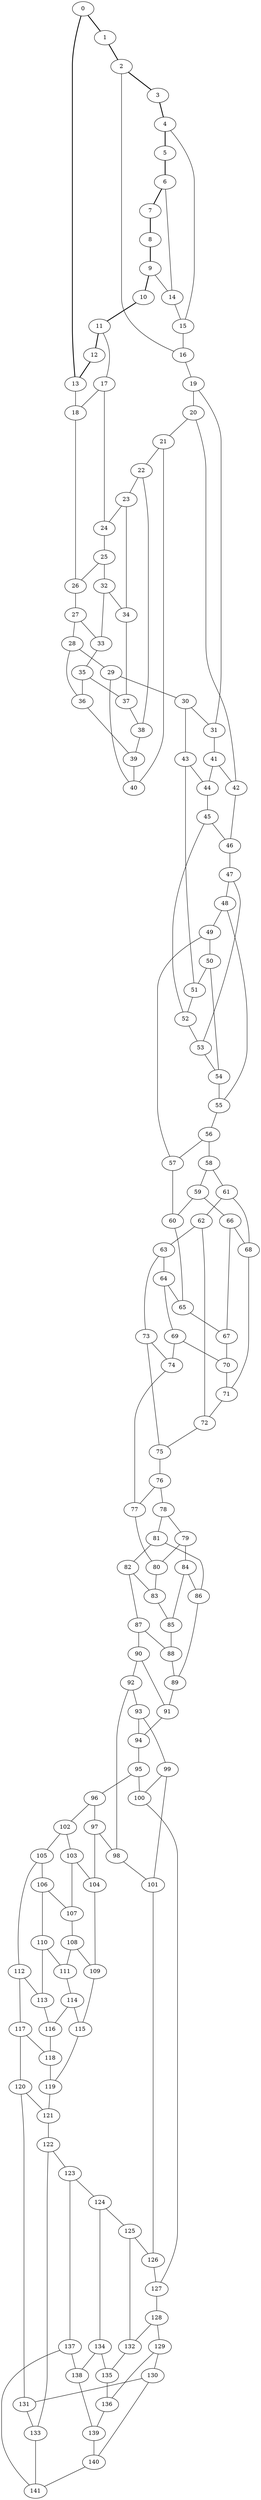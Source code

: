 //Inside of this graph isn't 3-connected
graph G {
0 [ pos = " 38.50,0.00!" ];
0 -- 1[style=bold];
0 -- 13[style=bold];
1 [ pos = " 34.69,16.70!" ];
1 -- 2[style=bold];
2 [ pos = " 24.00,30.10!" ];
2 -- 3[style=bold];
2 -- 16;
3 [ pos = " 8.57,37.53!" ];
3 -- 4[style=bold];
4 [ pos = " -8.57,37.53!" ];
4 -- 5[style=bold];
4 -- 15;
5 [ pos = " -24.00,30.10!" ];
5 -- 6[style=bold];
6 [ pos = " -34.69,16.70!" ];
6 -- 7[style=bold];
6 -- 14;
7 [ pos = " -38.50,0.00!" ];
7 -- 8[style=bold];
8 [ pos = " -34.69,-16.70!" ];
8 -- 9[style=bold];
9 [ pos = " -24.00,-30.10!" ];
9 -- 10[style=bold];
9 -- 14;
10 [ pos = " -8.57,-37.53!" ];
10 -- 11[style=bold];
11 [ pos = " 8.57,-37.53!" ];
11 -- 12[style=bold];
11 -- 17;
12 [ pos = " 24.00,-30.10!" ];
12 -- 13[style=bold];
13 [ pos = " 34.69,-16.70!" ];
13 -- 18;
14 -- 15;
15 -- 16;
16 -- 19;
17 -- 18;
17 -- 24;
18 -- 26;
19 -- 20;
19 -- 31;
20 -- 21;
20 -- 42;
21 -- 22;
21 -- 40;
22 -- 23;
22 -- 38;
23 -- 24;
23 -- 34;
24 -- 25;
25 -- 26;
25 -- 32;
26 -- 27;
27 -- 28;
27 -- 33;
28 -- 29;
28 -- 36;
29 -- 30;
29 -- 40;
30 -- 31;
30 -- 43;
31 -- 41;
32 -- 33;
32 -- 34;
33 -- 35;
34 -- 37;
35 -- 36;
35 -- 37;
36 -- 39;
37 -- 38;
38 -- 39;
39 -- 40;
41 -- 42;
41 -- 44;
42 -- 46;
43 -- 44;
43 -- 51;
44 -- 45;
45 -- 46;
45 -- 52;
46 -- 47;
47 -- 48;
47 -- 53;
48 -- 49;
48 -- 55;
49 -- 50;
49 -- 57;
50 -- 51;
50 -- 54;
51 -- 52;
52 -- 53;
53 -- 54;
54 -- 55;
55 -- 56;
56 -- 57;
56 -- 58;
57 -- 60;
58 -- 59;
58 -- 61;
59 -- 60;
59 -- 66;
60 -- 65;
61 -- 62;
61 -- 68;
62 -- 63;
62 -- 72;
63 -- 64;
63 -- 73;
64 -- 65;
64 -- 69;
65 -- 67;
66 -- 67;
66 -- 68;
67 -- 70;
68 -- 71;
69 -- 70;
69 -- 74;
70 -- 71;
71 -- 72;
72 -- 75;
73 -- 74;
73 -- 75;
74 -- 77;
75 -- 76;
76 -- 77;
76 -- 78;
77 -- 80;
78 -- 79;
78 -- 81;
79 -- 80;
79 -- 84;
80 -- 83;
81 -- 82;
81 -- 86;
82 -- 83;
82 -- 87;
83 -- 85;
84 -- 85;
84 -- 86;
85 -- 88;
86 -- 89;
87 -- 88;
87 -- 90;
88 -- 89;
89 -- 91;
90 -- 91;
90 -- 92;
91 -- 94;
92 -- 93;
92 -- 98;
93 -- 94;
93 -- 99;
94 -- 95;
95 -- 96;
95 -- 100;
96 -- 97;
96 -- 102;
97 -- 98;
97 -- 104;
98 -- 101;
99 -- 100;
99 -- 101;
100 -- 127;
101 -- 126;
102 -- 103;
102 -- 105;
103 -- 104;
103 -- 107;
104 -- 109;
105 -- 106;
105 -- 112;
106 -- 107;
106 -- 110;
107 -- 108;
108 -- 109;
108 -- 111;
109 -- 115;
110 -- 111;
110 -- 113;
111 -- 114;
112 -- 113;
112 -- 117;
113 -- 116;
114 -- 115;
114 -- 116;
115 -- 119;
116 -- 118;
117 -- 118;
117 -- 120;
118 -- 119;
119 -- 121;
120 -- 121;
120 -- 131;
121 -- 122;
122 -- 123;
122 -- 133;
123 -- 124;
123 -- 137;
124 -- 125;
124 -- 134;
125 -- 126;
125 -- 132;
126 -- 127;
127 -- 128;
128 -- 129;
128 -- 132;
129 -- 130;
129 -- 136;
130 -- 131;
130 -- 140;
131 -- 133;
132 -- 135;
133 -- 141;
134 -- 135;
134 -- 138;
135 -- 136;
136 -- 139;
137 -- 138;
137 -- 141;
138 -- 139;
139 -- 140;
140 -- 141;
}
